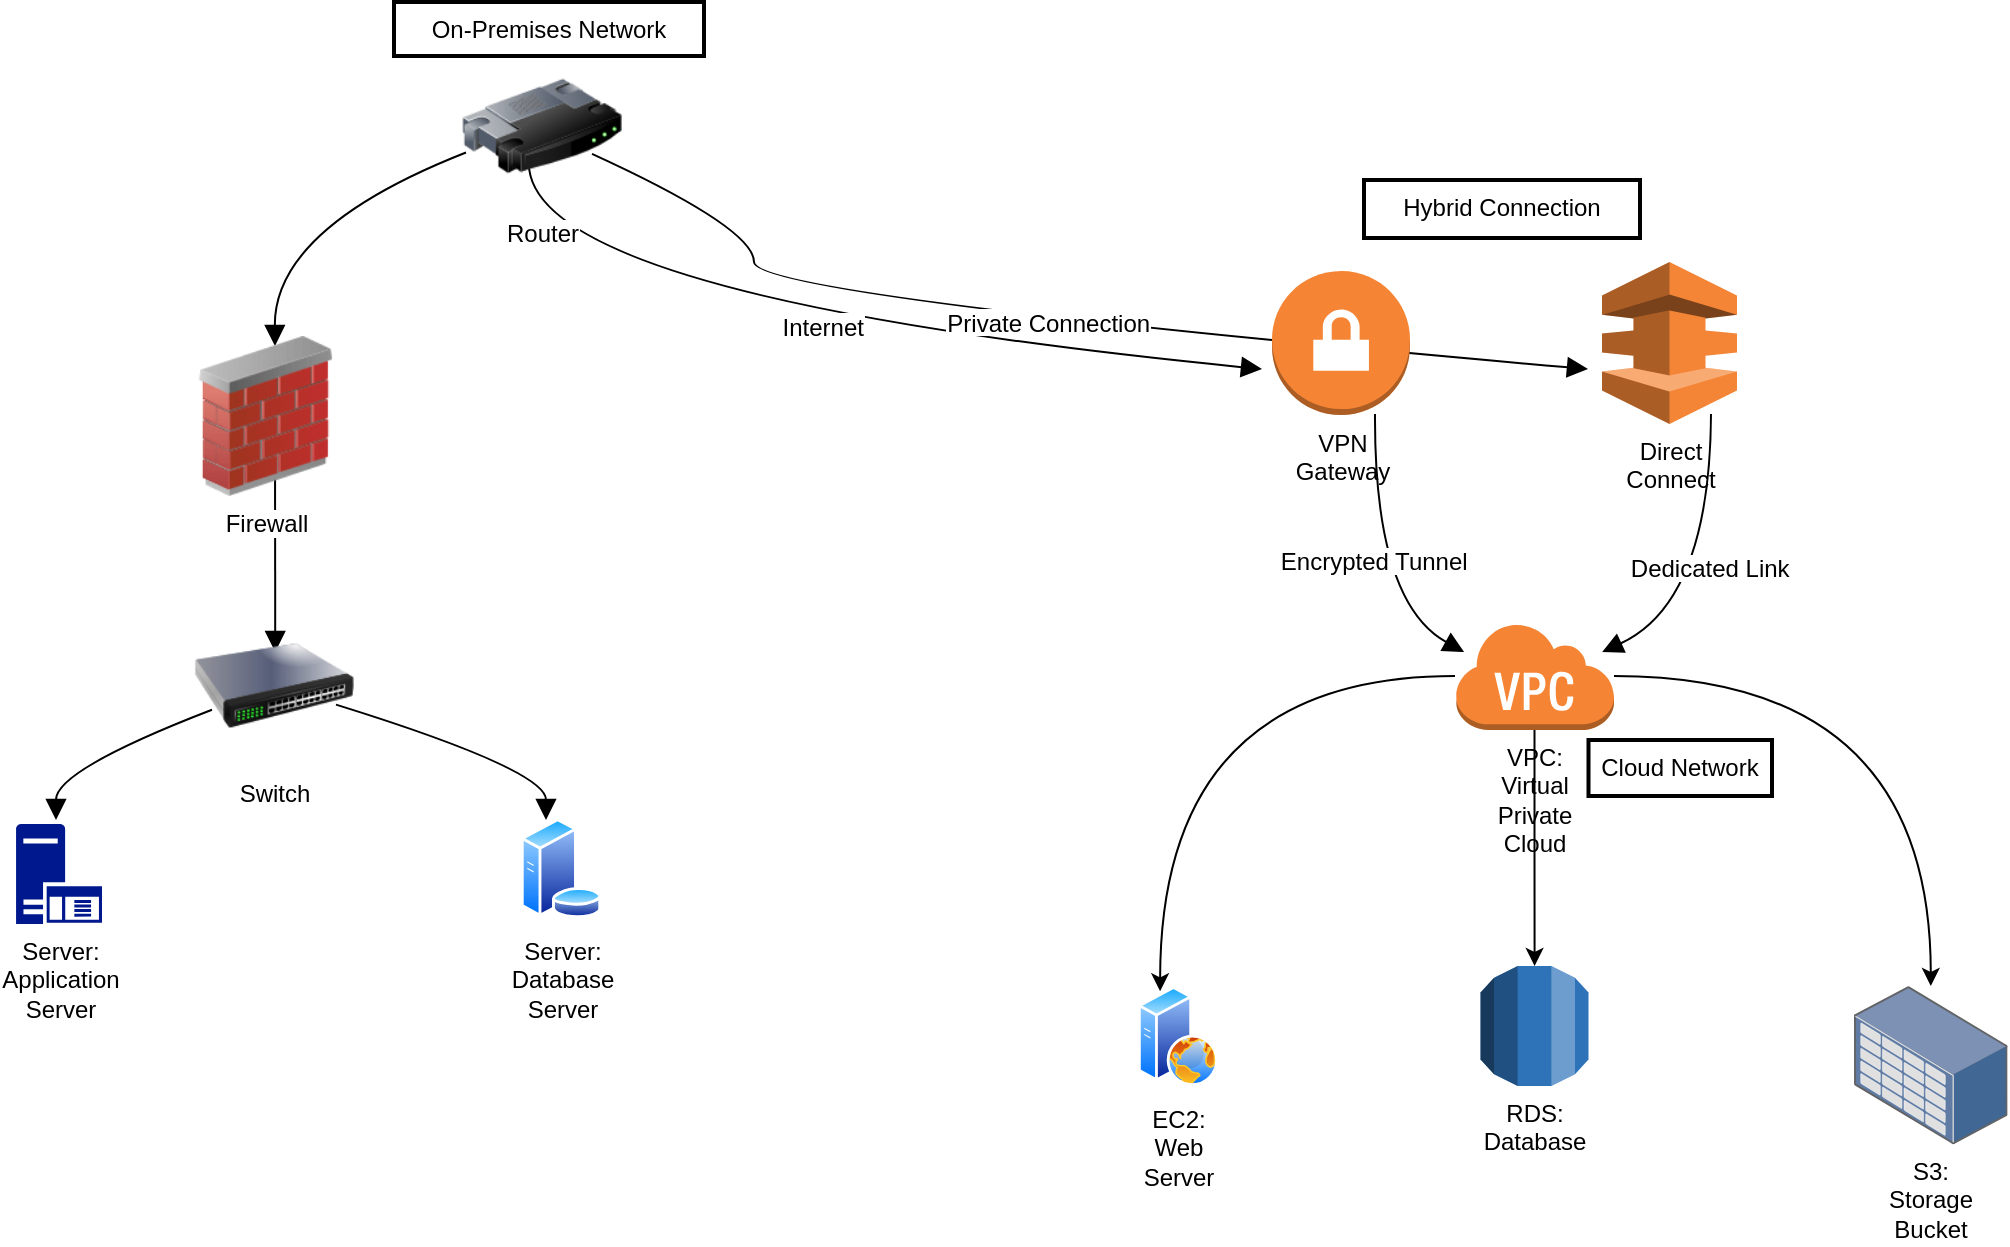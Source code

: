 <mxfile version="24.7.7">
  <diagram name="Page-1" id="3B_lKVKuVHu5bV7axG-k">
    <mxGraphModel dx="1259" dy="693" grid="0" gridSize="10" guides="1" tooltips="1" connect="1" arrows="1" fold="1" page="0" pageScale="1" pageWidth="850" pageHeight="1100" math="0" shadow="0">
      <root>
        <mxCell id="0" />
        <mxCell id="1" parent="0" />
        <mxCell id="a8XecjHCPafej1urDVD1-4" value="Hybrid Connection" style="whiteSpace=wrap;strokeWidth=2;verticalAlign=top;" parent="1" vertex="1">
          <mxGeometry x="910" y="331" width="138" height="29" as="geometry" />
        </mxCell>
        <mxCell id="a8XecjHCPafej1urDVD1-7" value="Cloud Network" style="whiteSpace=wrap;strokeWidth=2;verticalAlign=top;" parent="1" vertex="1">
          <mxGeometry x="1022.25" y="611" width="91.75" height="28" as="geometry" />
        </mxCell>
        <mxCell id="a8XecjHCPafej1urDVD1-12" value="On-Premises Network" style="whiteSpace=wrap;strokeWidth=2;verticalAlign=top;" parent="1" vertex="1">
          <mxGeometry x="425" y="242" width="155" height="27" as="geometry" />
        </mxCell>
        <mxCell id="a8XecjHCPafej1urDVD1-18" value="" style="curved=1;startArrow=none;endArrow=block;exitX=0;exitY=0.89;entryX=0.5;entryY=0;rounded=0;fontSize=12;startSize=8;endSize=8;" parent="1" edge="1">
          <mxGeometry relative="1" as="geometry">
            <Array as="points">
              <mxPoint x="365" y="355" />
            </Array>
            <mxPoint x="461" y="317.26" as="sourcePoint" />
            <mxPoint x="365.5" y="414" as="targetPoint" />
          </mxGeometry>
        </mxCell>
        <mxCell id="a8XecjHCPafej1urDVD1-19" value="" style="curved=1;startArrow=none;endArrow=block;exitX=0.5;exitY=1;entryX=0.51;entryY=0;rounded=0;fontSize=12;startSize=8;endSize=8;" parent="1" edge="1">
          <mxGeometry relative="1" as="geometry">
            <Array as="points" />
            <mxPoint x="365.5" y="448" as="sourcePoint" />
            <mxPoint x="365.62" y="567" as="targetPoint" />
          </mxGeometry>
        </mxCell>
        <mxCell id="a8XecjHCPafej1urDVD1-20" value="" style="curved=1;startArrow=none;endArrow=block;exitX=0;exitY=0.85;entryX=0.5;entryY=0;rounded=0;fontSize=12;startSize=8;endSize=8;" parent="1" edge="1">
          <mxGeometry relative="1" as="geometry">
            <Array as="points">
              <mxPoint x="256" y="626" />
            </Array>
            <mxPoint x="334" y="595.9" as="sourcePoint" />
            <mxPoint x="256" y="651" as="targetPoint" />
          </mxGeometry>
        </mxCell>
        <mxCell id="a8XecjHCPafej1urDVD1-21" value="" style="curved=1;startArrow=none;endArrow=block;exitX=1.01;exitY=0.78;entryX=0.5;entryY=0;rounded=0;fontSize=12;startSize=8;endSize=8;" parent="1" edge="1">
          <mxGeometry relative="1" as="geometry">
            <Array as="points">
              <mxPoint x="501" y="626" />
            </Array>
            <mxPoint x="396" y="593.333" as="sourcePoint" />
            <mxPoint x="501" y="651" as="targetPoint" />
          </mxGeometry>
        </mxCell>
        <mxCell id="a8XecjHCPafej1urDVD1-25" value="Internet" style="curved=1;startArrow=none;endArrow=block;exitX=0.5;exitY=1;entryX=0;entryY=0.34;rounded=0;fontSize=12;startSize=8;endSize=8;" parent="1" edge="1">
          <mxGeometry relative="1" as="geometry">
            <Array as="points">
              <mxPoint x="488" y="389" />
            </Array>
            <mxPoint x="492.5" y="321" as="sourcePoint" />
            <mxPoint x="859" y="425.56" as="targetPoint" />
          </mxGeometry>
        </mxCell>
        <mxCell id="a8XecjHCPafej1urDVD1-26" value="Private Connection" style="curved=1;startArrow=none;endArrow=block;exitX=1;exitY=0.91;entryX=0;entryY=0.34;rounded=0;fontSize=12;startSize=8;endSize=8;" parent="1" edge="1">
          <mxGeometry relative="1" as="geometry">
            <Array as="points">
              <mxPoint x="605" y="355" />
              <mxPoint x="605" y="389" />
            </Array>
            <mxPoint x="524" y="317.94" as="sourcePoint" />
            <mxPoint x="1022" y="425.56" as="targetPoint" />
          </mxGeometry>
        </mxCell>
        <mxCell id="a8XecjHCPafej1urDVD1-27" value="Encrypted Tunnel" style="curved=1;startArrow=none;endArrow=block;exitX=0.5;exitY=1;entryX=0.35;entryY=0;rounded=0;fontSize=12;startSize=8;endSize=8;" parent="1" edge="1">
          <mxGeometry relative="1" as="geometry">
            <Array as="points">
              <mxPoint x="915" y="542" />
            </Array>
            <mxPoint x="915.5" y="448" as="sourcePoint" />
            <mxPoint x="960.05" y="567" as="targetPoint" />
          </mxGeometry>
        </mxCell>
        <mxCell id="a8XecjHCPafej1urDVD1-28" value="Dedicated Link" style="curved=1;startArrow=none;endArrow=block;exitX=0.5;exitY=1;entryX=0.69;entryY=0;rounded=0;fontSize=12;startSize=8;endSize=8;" parent="1" edge="1">
          <mxGeometry relative="1" as="geometry">
            <Array as="points">
              <mxPoint x="1083" y="542" />
            </Array>
            <mxPoint x="1083.5" y="448" as="sourcePoint" />
            <mxPoint x="1029.07" y="567" as="targetPoint" />
          </mxGeometry>
        </mxCell>
        <mxCell id="9V1G87emkbyzrFsy7gOw-1" value="&lt;span style=&quot;text-wrap: wrap;&quot;&gt;Router&lt;/span&gt;" style="image;html=1;image=img/lib/clip_art/networking/Router_128x128.png" vertex="1" parent="1">
          <mxGeometry x="459" y="264" width="80" height="80" as="geometry" />
        </mxCell>
        <mxCell id="9V1G87emkbyzrFsy7gOw-2" value="&lt;span style=&quot;text-wrap: wrap;&quot;&gt;Firewall&lt;/span&gt;" style="image;html=1;image=img/lib/clip_art/networking/Firewall_02_128x128.png" vertex="1" parent="1">
          <mxGeometry x="321" y="409" width="80" height="80" as="geometry" />
        </mxCell>
        <mxCell id="9V1G87emkbyzrFsy7gOw-3" value="&lt;span style=&quot;text-wrap: wrap;&quot;&gt;Switch&lt;/span&gt;" style="image;html=1;image=img/lib/clip_art/networking/Switch_128x128.png" vertex="1" parent="1">
          <mxGeometry x="325" y="544" width="80" height="80" as="geometry" />
        </mxCell>
        <mxCell id="9V1G87emkbyzrFsy7gOw-4" value="&lt;span style=&quot;text-wrap: wrap;&quot;&gt;Server: Application Server&lt;/span&gt;" style="sketch=0;aspect=fixed;pointerEvents=1;shadow=0;dashed=0;html=1;strokeColor=none;labelPosition=center;verticalLabelPosition=bottom;verticalAlign=top;align=center;fillColor=#00188D;shape=mxgraph.mscae.enterprise.application_server" vertex="1" parent="1">
          <mxGeometry x="236" y="653" width="43" height="50" as="geometry" />
        </mxCell>
        <mxCell id="9V1G87emkbyzrFsy7gOw-5" value="&lt;span style=&quot;text-wrap: wrap;&quot;&gt;Server: Database Server&lt;/span&gt;" style="image;aspect=fixed;perimeter=ellipsePerimeter;html=1;align=center;shadow=0;dashed=0;spacingTop=3;image=img/lib/active_directory/database_server.svg;" vertex="1" parent="1">
          <mxGeometry x="488" y="650" width="41" height="50" as="geometry" />
        </mxCell>
        <mxCell id="9V1G87emkbyzrFsy7gOw-6" value="&lt;span style=&quot;text-wrap: wrap;&quot;&gt;VPN Gateway&lt;/span&gt;" style="outlineConnect=0;dashed=0;verticalLabelPosition=bottom;verticalAlign=top;align=center;html=1;shape=mxgraph.aws3.vpn_gateway;fillColor=#F58534;gradientColor=none;" vertex="1" parent="1">
          <mxGeometry x="864" y="376.5" width="69" height="72" as="geometry" />
        </mxCell>
        <mxCell id="9V1G87emkbyzrFsy7gOw-7" value="&lt;span style=&quot;text-wrap: wrap;&quot;&gt;Direct Connect&lt;/span&gt;" style="outlineConnect=0;dashed=0;verticalLabelPosition=bottom;verticalAlign=top;align=center;html=1;shape=mxgraph.aws3.direct_connect;fillColor=#F58536;gradientColor=none;" vertex="1" parent="1">
          <mxGeometry x="1029" y="372" width="67.5" height="81" as="geometry" />
        </mxCell>
        <mxCell id="9V1G87emkbyzrFsy7gOw-12" value="" style="edgeStyle=orthogonalEdgeStyle;rounded=0;orthogonalLoop=1;jettySize=auto;html=1;" edge="1" parent="1" source="9V1G87emkbyzrFsy7gOw-8" target="9V1G87emkbyzrFsy7gOw-10">
          <mxGeometry relative="1" as="geometry" />
        </mxCell>
        <mxCell id="9V1G87emkbyzrFsy7gOw-14" style="edgeStyle=orthogonalEdgeStyle;rounded=0;orthogonalLoop=1;jettySize=auto;html=1;curved=1;" edge="1" parent="1" source="9V1G87emkbyzrFsy7gOw-8" target="9V1G87emkbyzrFsy7gOw-11">
          <mxGeometry relative="1" as="geometry" />
        </mxCell>
        <mxCell id="9V1G87emkbyzrFsy7gOw-15" style="edgeStyle=orthogonalEdgeStyle;rounded=0;orthogonalLoop=1;jettySize=auto;html=1;entryX=0.25;entryY=0;entryDx=0;entryDy=0;curved=1;" edge="1" parent="1" source="9V1G87emkbyzrFsy7gOw-8" target="9V1G87emkbyzrFsy7gOw-9">
          <mxGeometry relative="1" as="geometry" />
        </mxCell>
        <mxCell id="9V1G87emkbyzrFsy7gOw-8" value="&lt;span style=&quot;text-wrap: wrap;&quot;&gt;VPC: Virtual Private Cloud&lt;/span&gt;" style="outlineConnect=0;dashed=0;verticalLabelPosition=bottom;verticalAlign=top;align=center;html=1;shape=mxgraph.aws3.virtual_private_cloud;fillColor=#F58534;gradientColor=none;" vertex="1" parent="1">
          <mxGeometry x="955.5" y="552" width="79.5" height="54" as="geometry" />
        </mxCell>
        <mxCell id="9V1G87emkbyzrFsy7gOw-9" value="&lt;span style=&quot;text-wrap: wrap;&quot;&gt;EC2: Web Server&lt;/span&gt;" style="image;aspect=fixed;perimeter=ellipsePerimeter;html=1;align=center;shadow=0;dashed=0;spacingTop=3;image=img/lib/active_directory/web_server.svg;" vertex="1" parent="1">
          <mxGeometry x="797" y="734" width="40" height="50" as="geometry" />
        </mxCell>
        <mxCell id="9V1G87emkbyzrFsy7gOw-10" value="&lt;span style=&quot;text-wrap: wrap;&quot;&gt;RDS: Database&lt;/span&gt;" style="outlineConnect=0;dashed=0;verticalLabelPosition=bottom;verticalAlign=top;align=center;html=1;shape=mxgraph.aws3.rds;fillColor=#2E73B8;gradientColor=none;" vertex="1" parent="1">
          <mxGeometry x="968.25" y="724" width="54" height="60" as="geometry" />
        </mxCell>
        <mxCell id="9V1G87emkbyzrFsy7gOw-11" value="&lt;span style=&quot;text-wrap: wrap;&quot;&gt;S3: Storage Bucket&lt;/span&gt;" style="image;points=[];aspect=fixed;html=1;align=center;shadow=0;dashed=0;image=img/lib/allied_telesis/storage/Datacenter_Server_Storage_Unit_Large.svg;" vertex="1" parent="1">
          <mxGeometry x="1155" y="734" width="76.8" height="79.2" as="geometry" />
        </mxCell>
      </root>
    </mxGraphModel>
  </diagram>
</mxfile>
